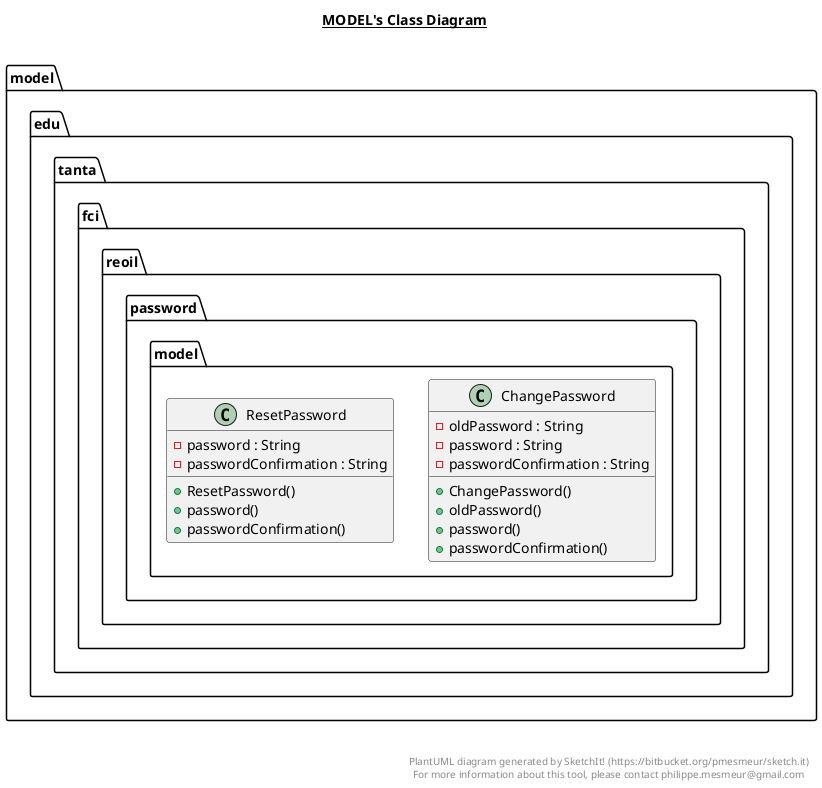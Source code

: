 @startuml

title __MODEL's Class Diagram__\n


        namespace model {
          class edu.tanta.fci.reoil.password.model.ChangePassword {
              - oldPassword : String
              - password : String
              - passwordConfirmation : String
              + ChangePassword()
              + oldPassword()
              + password()
              + passwordConfirmation()
          }
        }


        namespace model {
          class edu.tanta.fci.reoil.password.model.ResetPassword {
              - password : String
              - passwordConfirmation : String
              + ResetPassword()
              + password()
              + passwordConfirmation()
          }
        }



right footer


PlantUML diagram generated by SketchIt! (https://bitbucket.org/pmesmeur/sketch.it)
For more information about this tool, please contact philippe.mesmeur@gmail.com
endfooter

@enduml
